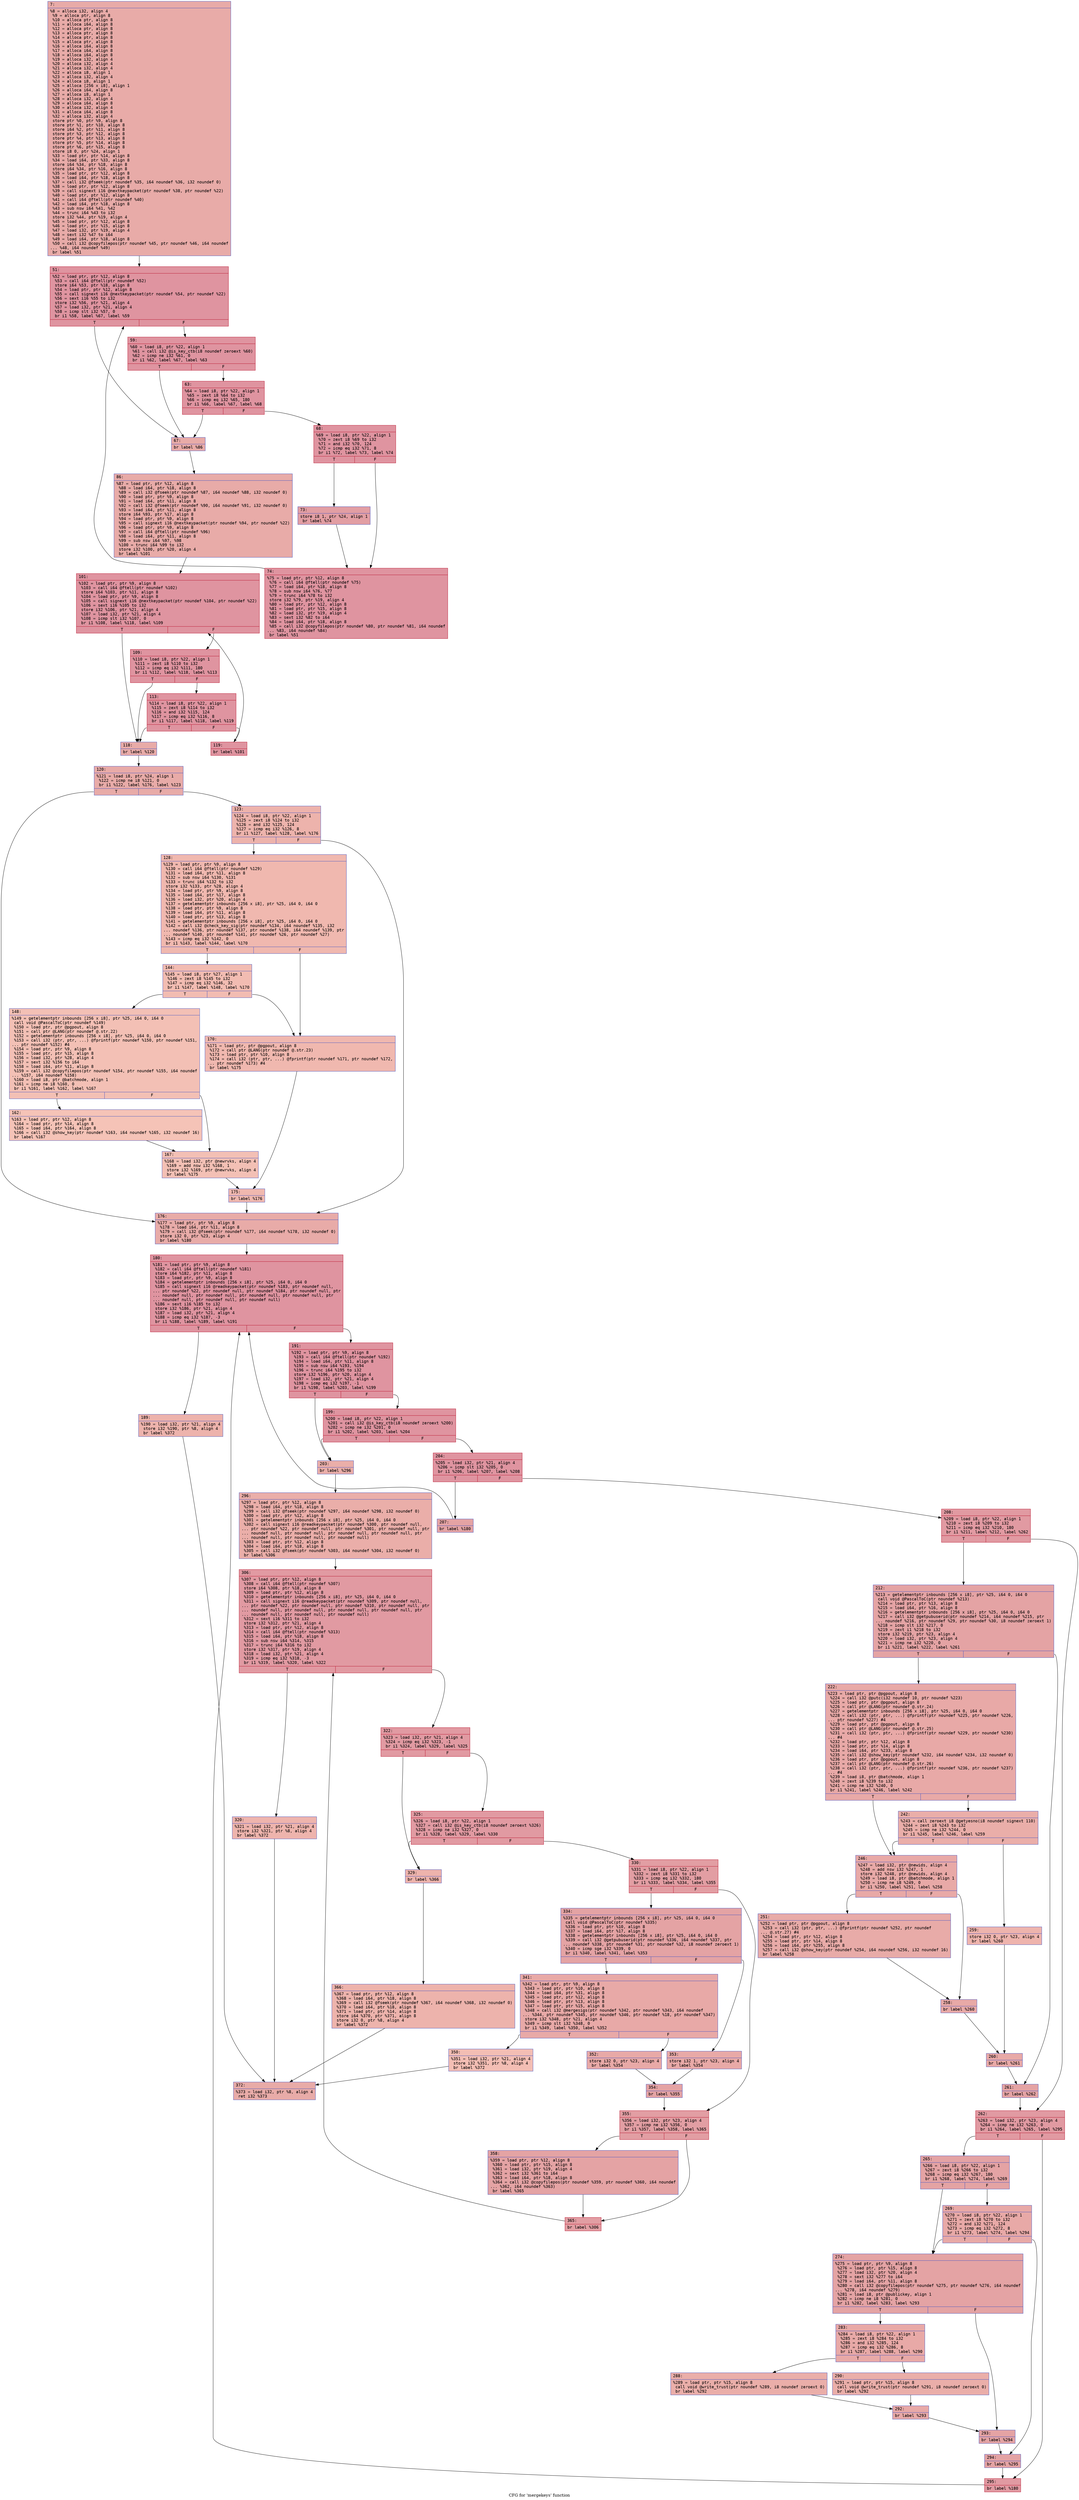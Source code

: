 digraph "CFG for 'mergekeys' function" {
	label="CFG for 'mergekeys' function";

	Node0x600001f71a90 [shape=record,color="#3d50c3ff", style=filled, fillcolor="#cc403a70" fontname="Courier",label="{7:\l|  %8 = alloca i32, align 4\l  %9 = alloca ptr, align 8\l  %10 = alloca ptr, align 8\l  %11 = alloca i64, align 8\l  %12 = alloca ptr, align 8\l  %13 = alloca ptr, align 8\l  %14 = alloca ptr, align 8\l  %15 = alloca ptr, align 8\l  %16 = alloca i64, align 8\l  %17 = alloca i64, align 8\l  %18 = alloca i64, align 8\l  %19 = alloca i32, align 4\l  %20 = alloca i32, align 4\l  %21 = alloca i32, align 4\l  %22 = alloca i8, align 1\l  %23 = alloca i32, align 4\l  %24 = alloca i8, align 1\l  %25 = alloca [256 x i8], align 1\l  %26 = alloca i64, align 8\l  %27 = alloca i8, align 1\l  %28 = alloca i32, align 4\l  %29 = alloca i64, align 8\l  %30 = alloca i32, align 4\l  %31 = alloca i64, align 8\l  %32 = alloca i32, align 4\l  store ptr %0, ptr %9, align 8\l  store ptr %1, ptr %10, align 8\l  store i64 %2, ptr %11, align 8\l  store ptr %3, ptr %12, align 8\l  store ptr %4, ptr %13, align 8\l  store ptr %5, ptr %14, align 8\l  store ptr %6, ptr %15, align 8\l  store i8 0, ptr %24, align 1\l  %33 = load ptr, ptr %14, align 8\l  %34 = load i64, ptr %33, align 8\l  store i64 %34, ptr %18, align 8\l  store i64 %34, ptr %16, align 8\l  %35 = load ptr, ptr %12, align 8\l  %36 = load i64, ptr %18, align 8\l  %37 = call i32 @fseek(ptr noundef %35, i64 noundef %36, i32 noundef 0)\l  %38 = load ptr, ptr %12, align 8\l  %39 = call signext i16 @nextkeypacket(ptr noundef %38, ptr noundef %22)\l  %40 = load ptr, ptr %12, align 8\l  %41 = call i64 @ftell(ptr noundef %40)\l  %42 = load i64, ptr %18, align 8\l  %43 = sub nsw i64 %41, %42\l  %44 = trunc i64 %43 to i32\l  store i32 %44, ptr %19, align 4\l  %45 = load ptr, ptr %12, align 8\l  %46 = load ptr, ptr %15, align 8\l  %47 = load i32, ptr %19, align 4\l  %48 = sext i32 %47 to i64\l  %49 = load i64, ptr %18, align 8\l  %50 = call i32 @copyfilepos(ptr noundef %45, ptr noundef %46, i64 noundef\l... %48, i64 noundef %49)\l  br label %51\l}"];
	Node0x600001f71a90 -> Node0x600001f71ae0[tooltip="7 -> 51\nProbability 100.00%" ];
	Node0x600001f71ae0 [shape=record,color="#b70d28ff", style=filled, fillcolor="#b70d2870" fontname="Courier",label="{51:\l|  %52 = load ptr, ptr %12, align 8\l  %53 = call i64 @ftell(ptr noundef %52)\l  store i64 %53, ptr %18, align 8\l  %54 = load ptr, ptr %12, align 8\l  %55 = call signext i16 @nextkeypacket(ptr noundef %54, ptr noundef %22)\l  %56 = sext i16 %55 to i32\l  store i32 %56, ptr %21, align 4\l  %57 = load i32, ptr %21, align 4\l  %58 = icmp slt i32 %57, 0\l  br i1 %58, label %67, label %59\l|{<s0>T|<s1>F}}"];
	Node0x600001f71ae0:s0 -> Node0x600001f71bd0[tooltip="51 -> 67\nProbability 3.12%" ];
	Node0x600001f71ae0:s1 -> Node0x600001f71b30[tooltip="51 -> 59\nProbability 96.88%" ];
	Node0x600001f71b30 [shape=record,color="#b70d28ff", style=filled, fillcolor="#b70d2870" fontname="Courier",label="{59:\l|  %60 = load i8, ptr %22, align 1\l  %61 = call i32 @is_key_ctb(i8 noundef zeroext %60)\l  %62 = icmp ne i32 %61, 0\l  br i1 %62, label %67, label %63\l|{<s0>T|<s1>F}}"];
	Node0x600001f71b30:s0 -> Node0x600001f71bd0[tooltip="59 -> 67\nProbability 3.12%" ];
	Node0x600001f71b30:s1 -> Node0x600001f71b80[tooltip="59 -> 63\nProbability 96.88%" ];
	Node0x600001f71b80 [shape=record,color="#b70d28ff", style=filled, fillcolor="#b70d2870" fontname="Courier",label="{63:\l|  %64 = load i8, ptr %22, align 1\l  %65 = zext i8 %64 to i32\l  %66 = icmp eq i32 %65, 180\l  br i1 %66, label %67, label %68\l|{<s0>T|<s1>F}}"];
	Node0x600001f71b80:s0 -> Node0x600001f71bd0[tooltip="63 -> 67\nProbability 3.12%" ];
	Node0x600001f71b80:s1 -> Node0x600001f71c20[tooltip="63 -> 68\nProbability 96.88%" ];
	Node0x600001f71bd0 [shape=record,color="#3d50c3ff", style=filled, fillcolor="#cc403a70" fontname="Courier",label="{67:\l|  br label %86\l}"];
	Node0x600001f71bd0 -> Node0x600001f71d10[tooltip="67 -> 86\nProbability 100.00%" ];
	Node0x600001f71c20 [shape=record,color="#b70d28ff", style=filled, fillcolor="#b70d2870" fontname="Courier",label="{68:\l|  %69 = load i8, ptr %22, align 1\l  %70 = zext i8 %69 to i32\l  %71 = and i32 %70, 124\l  %72 = icmp eq i32 %71, 8\l  br i1 %72, label %73, label %74\l|{<s0>T|<s1>F}}"];
	Node0x600001f71c20:s0 -> Node0x600001f71c70[tooltip="68 -> 73\nProbability 50.00%" ];
	Node0x600001f71c20:s1 -> Node0x600001f71cc0[tooltip="68 -> 74\nProbability 50.00%" ];
	Node0x600001f71c70 [shape=record,color="#3d50c3ff", style=filled, fillcolor="#be242e70" fontname="Courier",label="{73:\l|  store i8 1, ptr %24, align 1\l  br label %74\l}"];
	Node0x600001f71c70 -> Node0x600001f71cc0[tooltip="73 -> 74\nProbability 100.00%" ];
	Node0x600001f71cc0 [shape=record,color="#b70d28ff", style=filled, fillcolor="#b70d2870" fontname="Courier",label="{74:\l|  %75 = load ptr, ptr %12, align 8\l  %76 = call i64 @ftell(ptr noundef %75)\l  %77 = load i64, ptr %18, align 8\l  %78 = sub nsw i64 %76, %77\l  %79 = trunc i64 %78 to i32\l  store i32 %79, ptr %19, align 4\l  %80 = load ptr, ptr %12, align 8\l  %81 = load ptr, ptr %15, align 8\l  %82 = load i32, ptr %19, align 4\l  %83 = sext i32 %82 to i64\l  %84 = load i64, ptr %18, align 8\l  %85 = call i32 @copyfilepos(ptr noundef %80, ptr noundef %81, i64 noundef\l... %83, i64 noundef %84)\l  br label %51\l}"];
	Node0x600001f71cc0 -> Node0x600001f71ae0[tooltip="74 -> 51\nProbability 100.00%" ];
	Node0x600001f71d10 [shape=record,color="#3d50c3ff", style=filled, fillcolor="#cc403a70" fontname="Courier",label="{86:\l|  %87 = load ptr, ptr %12, align 8\l  %88 = load i64, ptr %18, align 8\l  %89 = call i32 @fseek(ptr noundef %87, i64 noundef %88, i32 noundef 0)\l  %90 = load ptr, ptr %9, align 8\l  %91 = load i64, ptr %11, align 8\l  %92 = call i32 @fseek(ptr noundef %90, i64 noundef %91, i32 noundef 0)\l  %93 = load i64, ptr %11, align 8\l  store i64 %93, ptr %17, align 8\l  %94 = load ptr, ptr %9, align 8\l  %95 = call signext i16 @nextkeypacket(ptr noundef %94, ptr noundef %22)\l  %96 = load ptr, ptr %9, align 8\l  %97 = call i64 @ftell(ptr noundef %96)\l  %98 = load i64, ptr %11, align 8\l  %99 = sub nsw i64 %97, %98\l  %100 = trunc i64 %99 to i32\l  store i32 %100, ptr %20, align 4\l  br label %101\l}"];
	Node0x600001f71d10 -> Node0x600001f71d60[tooltip="86 -> 101\nProbability 100.00%" ];
	Node0x600001f71d60 [shape=record,color="#b70d28ff", style=filled, fillcolor="#b70d2870" fontname="Courier",label="{101:\l|  %102 = load ptr, ptr %9, align 8\l  %103 = call i64 @ftell(ptr noundef %102)\l  store i64 %103, ptr %11, align 8\l  %104 = load ptr, ptr %9, align 8\l  %105 = call signext i16 @nextkeypacket(ptr noundef %104, ptr noundef %22)\l  %106 = sext i16 %105 to i32\l  store i32 %106, ptr %21, align 4\l  %107 = load i32, ptr %21, align 4\l  %108 = icmp slt i32 %107, 0\l  br i1 %108, label %118, label %109\l|{<s0>T|<s1>F}}"];
	Node0x600001f71d60:s0 -> Node0x600001f71e50[tooltip="101 -> 118\nProbability 3.12%" ];
	Node0x600001f71d60:s1 -> Node0x600001f71db0[tooltip="101 -> 109\nProbability 96.88%" ];
	Node0x600001f71db0 [shape=record,color="#b70d28ff", style=filled, fillcolor="#b70d2870" fontname="Courier",label="{109:\l|  %110 = load i8, ptr %22, align 1\l  %111 = zext i8 %110 to i32\l  %112 = icmp eq i32 %111, 180\l  br i1 %112, label %118, label %113\l|{<s0>T|<s1>F}}"];
	Node0x600001f71db0:s0 -> Node0x600001f71e50[tooltip="109 -> 118\nProbability 3.12%" ];
	Node0x600001f71db0:s1 -> Node0x600001f71e00[tooltip="109 -> 113\nProbability 96.88%" ];
	Node0x600001f71e00 [shape=record,color="#b70d28ff", style=filled, fillcolor="#b70d2870" fontname="Courier",label="{113:\l|  %114 = load i8, ptr %22, align 1\l  %115 = zext i8 %114 to i32\l  %116 = and i32 %115, 124\l  %117 = icmp eq i32 %116, 8\l  br i1 %117, label %118, label %119\l|{<s0>T|<s1>F}}"];
	Node0x600001f71e00:s0 -> Node0x600001f71e50[tooltip="113 -> 118\nProbability 3.12%" ];
	Node0x600001f71e00:s1 -> Node0x600001f71ea0[tooltip="113 -> 119\nProbability 96.88%" ];
	Node0x600001f71e50 [shape=record,color="#3d50c3ff", style=filled, fillcolor="#cc403a70" fontname="Courier",label="{118:\l|  br label %120\l}"];
	Node0x600001f71e50 -> Node0x600001f71ef0[tooltip="118 -> 120\nProbability 100.00%" ];
	Node0x600001f71ea0 [shape=record,color="#b70d28ff", style=filled, fillcolor="#b70d2870" fontname="Courier",label="{119:\l|  br label %101\l}"];
	Node0x600001f71ea0 -> Node0x600001f71d60[tooltip="119 -> 101\nProbability 100.00%" ];
	Node0x600001f71ef0 [shape=record,color="#3d50c3ff", style=filled, fillcolor="#cc403a70" fontname="Courier",label="{120:\l|  %121 = load i8, ptr %24, align 1\l  %122 = icmp ne i8 %121, 0\l  br i1 %122, label %176, label %123\l|{<s0>T|<s1>F}}"];
	Node0x600001f71ef0:s0 -> Node0x600001f721c0[tooltip="120 -> 176\nProbability 62.50%" ];
	Node0x600001f71ef0:s1 -> Node0x600001f71f40[tooltip="120 -> 123\nProbability 37.50%" ];
	Node0x600001f71f40 [shape=record,color="#3d50c3ff", style=filled, fillcolor="#d6524470" fontname="Courier",label="{123:\l|  %124 = load i8, ptr %22, align 1\l  %125 = zext i8 %124 to i32\l  %126 = and i32 %125, 124\l  %127 = icmp eq i32 %126, 8\l  br i1 %127, label %128, label %176\l|{<s0>T|<s1>F}}"];
	Node0x600001f71f40:s0 -> Node0x600001f71f90[tooltip="123 -> 128\nProbability 50.00%" ];
	Node0x600001f71f40:s1 -> Node0x600001f721c0[tooltip="123 -> 176\nProbability 50.00%" ];
	Node0x600001f71f90 [shape=record,color="#3d50c3ff", style=filled, fillcolor="#dc5d4a70" fontname="Courier",label="{128:\l|  %129 = load ptr, ptr %9, align 8\l  %130 = call i64 @ftell(ptr noundef %129)\l  %131 = load i64, ptr %11, align 8\l  %132 = sub nsw i64 %130, %131\l  %133 = trunc i64 %132 to i32\l  store i32 %133, ptr %28, align 4\l  %134 = load ptr, ptr %9, align 8\l  %135 = load i64, ptr %17, align 8\l  %136 = load i32, ptr %20, align 4\l  %137 = getelementptr inbounds [256 x i8], ptr %25, i64 0, i64 0\l  %138 = load ptr, ptr %9, align 8\l  %139 = load i64, ptr %11, align 8\l  %140 = load ptr, ptr %13, align 8\l  %141 = getelementptr inbounds [256 x i8], ptr %25, i64 0, i64 0\l  %142 = call i32 @check_key_sig(ptr noundef %134, i64 noundef %135, i32\l... noundef %136, ptr noundef %137, ptr noundef %138, i64 noundef %139, ptr\l... noundef %140, ptr noundef %141, ptr noundef %26, ptr noundef %27)\l  %143 = icmp eq i32 %142, 0\l  br i1 %143, label %144, label %170\l|{<s0>T|<s1>F}}"];
	Node0x600001f71f90:s0 -> Node0x600001f71fe0[tooltip="128 -> 144\nProbability 37.50%" ];
	Node0x600001f71f90:s1 -> Node0x600001f72120[tooltip="128 -> 170\nProbability 62.50%" ];
	Node0x600001f71fe0 [shape=record,color="#3d50c3ff", style=filled, fillcolor="#e1675170" fontname="Courier",label="{144:\l|  %145 = load i8, ptr %27, align 1\l  %146 = zext i8 %145 to i32\l  %147 = icmp eq i32 %146, 32\l  br i1 %147, label %148, label %170\l|{<s0>T|<s1>F}}"];
	Node0x600001f71fe0:s0 -> Node0x600001f72030[tooltip="144 -> 148\nProbability 50.00%" ];
	Node0x600001f71fe0:s1 -> Node0x600001f72120[tooltip="144 -> 170\nProbability 50.00%" ];
	Node0x600001f72030 [shape=record,color="#3d50c3ff", style=filled, fillcolor="#e5705870" fontname="Courier",label="{148:\l|  %149 = getelementptr inbounds [256 x i8], ptr %25, i64 0, i64 0\l  call void @PascalToC(ptr noundef %149)\l  %150 = load ptr, ptr @pgpout, align 8\l  %151 = call ptr @LANG(ptr noundef @.str.22)\l  %152 = getelementptr inbounds [256 x i8], ptr %25, i64 0, i64 0\l  %153 = call i32 (ptr, ptr, ...) @fprintf(ptr noundef %150, ptr noundef %151,\l... ptr noundef %152) #4\l  %154 = load ptr, ptr %9, align 8\l  %155 = load ptr, ptr %15, align 8\l  %156 = load i32, ptr %28, align 4\l  %157 = sext i32 %156 to i64\l  %158 = load i64, ptr %11, align 8\l  %159 = call i32 @copyfilepos(ptr noundef %154, ptr noundef %155, i64 noundef\l... %157, i64 noundef %158)\l  %160 = load i8, ptr @batchmode, align 1\l  %161 = icmp ne i8 %160, 0\l  br i1 %161, label %162, label %167\l|{<s0>T|<s1>F}}"];
	Node0x600001f72030:s0 -> Node0x600001f72080[tooltip="148 -> 162\nProbability 62.50%" ];
	Node0x600001f72030:s1 -> Node0x600001f720d0[tooltip="148 -> 167\nProbability 37.50%" ];
	Node0x600001f72080 [shape=record,color="#3d50c3ff", style=filled, fillcolor="#e8765c70" fontname="Courier",label="{162:\l|  %163 = load ptr, ptr %12, align 8\l  %164 = load ptr, ptr %14, align 8\l  %165 = load i64, ptr %164, align 8\l  %166 = call i32 @show_key(ptr noundef %163, i64 noundef %165, i32 noundef 16)\l  br label %167\l}"];
	Node0x600001f72080 -> Node0x600001f720d0[tooltip="162 -> 167\nProbability 100.00%" ];
	Node0x600001f720d0 [shape=record,color="#3d50c3ff", style=filled, fillcolor="#e5705870" fontname="Courier",label="{167:\l|  %168 = load i32, ptr @newrvks, align 4\l  %169 = add nsw i32 %168, 1\l  store i32 %169, ptr @newrvks, align 4\l  br label %175\l}"];
	Node0x600001f720d0 -> Node0x600001f72170[tooltip="167 -> 175\nProbability 100.00%" ];
	Node0x600001f72120 [shape=record,color="#3d50c3ff", style=filled, fillcolor="#dc5d4a70" fontname="Courier",label="{170:\l|  %171 = load ptr, ptr @pgpout, align 8\l  %172 = call ptr @LANG(ptr noundef @.str.23)\l  %173 = load ptr, ptr %10, align 8\l  %174 = call i32 (ptr, ptr, ...) @fprintf(ptr noundef %171, ptr noundef %172,\l... ptr noundef %173) #4\l  br label %175\l}"];
	Node0x600001f72120 -> Node0x600001f72170[tooltip="170 -> 175\nProbability 100.00%" ];
	Node0x600001f72170 [shape=record,color="#3d50c3ff", style=filled, fillcolor="#dc5d4a70" fontname="Courier",label="{175:\l|  br label %176\l}"];
	Node0x600001f72170 -> Node0x600001f721c0[tooltip="175 -> 176\nProbability 100.00%" ];
	Node0x600001f721c0 [shape=record,color="#3d50c3ff", style=filled, fillcolor="#cc403a70" fontname="Courier",label="{176:\l|  %177 = load ptr, ptr %9, align 8\l  %178 = load i64, ptr %11, align 8\l  %179 = call i32 @fseek(ptr noundef %177, i64 noundef %178, i32 noundef 0)\l  store i32 0, ptr %23, align 4\l  br label %180\l}"];
	Node0x600001f721c0 -> Node0x600001f72210[tooltip="176 -> 180\nProbability 100.00%" ];
	Node0x600001f72210 [shape=record,color="#b70d28ff", style=filled, fillcolor="#b70d2870" fontname="Courier",label="{180:\l|  %181 = load ptr, ptr %9, align 8\l  %182 = call i64 @ftell(ptr noundef %181)\l  store i64 %182, ptr %11, align 8\l  %183 = load ptr, ptr %9, align 8\l  %184 = getelementptr inbounds [256 x i8], ptr %25, i64 0, i64 0\l  %185 = call signext i16 @readkeypacket(ptr noundef %183, ptr noundef null,\l... ptr noundef %22, ptr noundef null, ptr noundef %184, ptr noundef null, ptr\l... noundef null, ptr noundef null, ptr noundef null, ptr noundef null, ptr\l... noundef null, ptr noundef null, ptr noundef null)\l  %186 = sext i16 %185 to i32\l  store i32 %186, ptr %21, align 4\l  %187 = load i32, ptr %21, align 4\l  %188 = icmp eq i32 %187, -3\l  br i1 %188, label %189, label %191\l|{<s0>T|<s1>F}}"];
	Node0x600001f72210:s0 -> Node0x600001f72260[tooltip="180 -> 189\nProbability 3.12%" ];
	Node0x600001f72210:s1 -> Node0x600001f722b0[tooltip="180 -> 191\nProbability 96.88%" ];
	Node0x600001f72260 [shape=record,color="#3d50c3ff", style=filled, fillcolor="#d6524470" fontname="Courier",label="{189:\l|  %190 = load i32, ptr %21, align 4\l  store i32 %190, ptr %8, align 4\l  br label %372\l}"];
	Node0x600001f72260 -> Node0x600001f73020[tooltip="189 -> 372\nProbability 100.00%" ];
	Node0x600001f722b0 [shape=record,color="#b70d28ff", style=filled, fillcolor="#b70d2870" fontname="Courier",label="{191:\l|  %192 = load ptr, ptr %9, align 8\l  %193 = call i64 @ftell(ptr noundef %192)\l  %194 = load i64, ptr %11, align 8\l  %195 = sub nsw i64 %193, %194\l  %196 = trunc i64 %195 to i32\l  store i32 %196, ptr %20, align 4\l  %197 = load i32, ptr %21, align 4\l  %198 = icmp eq i32 %197, -1\l  br i1 %198, label %203, label %199\l|{<s0>T|<s1>F}}"];
	Node0x600001f722b0:s0 -> Node0x600001f72350[tooltip="191 -> 203\nProbability 3.12%" ];
	Node0x600001f722b0:s1 -> Node0x600001f72300[tooltip="191 -> 199\nProbability 96.88%" ];
	Node0x600001f72300 [shape=record,color="#b70d28ff", style=filled, fillcolor="#b70d2870" fontname="Courier",label="{199:\l|  %200 = load i8, ptr %22, align 1\l  %201 = call i32 @is_key_ctb(i8 noundef zeroext %200)\l  %202 = icmp ne i32 %201, 0\l  br i1 %202, label %203, label %204\l|{<s0>T|<s1>F}}"];
	Node0x600001f72300:s0 -> Node0x600001f72350[tooltip="199 -> 203\nProbability 3.12%" ];
	Node0x600001f72300:s1 -> Node0x600001f723a0[tooltip="199 -> 204\nProbability 96.88%" ];
	Node0x600001f72350 [shape=record,color="#3d50c3ff", style=filled, fillcolor="#d0473d70" fontname="Courier",label="{203:\l|  br label %296\l}"];
	Node0x600001f72350 -> Node0x600001f72ad0[tooltip="203 -> 296\nProbability 100.00%" ];
	Node0x600001f723a0 [shape=record,color="#b70d28ff", style=filled, fillcolor="#b70d2870" fontname="Courier",label="{204:\l|  %205 = load i32, ptr %21, align 4\l  %206 = icmp slt i32 %205, 0\l  br i1 %206, label %207, label %208\l|{<s0>T|<s1>F}}"];
	Node0x600001f723a0:s0 -> Node0x600001f723f0[tooltip="204 -> 207\nProbability 37.50%" ];
	Node0x600001f723a0:s1 -> Node0x600001f72440[tooltip="204 -> 208\nProbability 62.50%" ];
	Node0x600001f723f0 [shape=record,color="#3d50c3ff", style=filled, fillcolor="#c32e3170" fontname="Courier",label="{207:\l|  br label %180\l}"];
	Node0x600001f723f0 -> Node0x600001f72210[tooltip="207 -> 180\nProbability 100.00%" ];
	Node0x600001f72440 [shape=record,color="#b70d28ff", style=filled, fillcolor="#bb1b2c70" fontname="Courier",label="{208:\l|  %209 = load i8, ptr %22, align 1\l  %210 = zext i8 %209 to i32\l  %211 = icmp eq i32 %210, 180\l  br i1 %211, label %212, label %262\l|{<s0>T|<s1>F}}"];
	Node0x600001f72440:s0 -> Node0x600001f72490[tooltip="208 -> 212\nProbability 50.00%" ];
	Node0x600001f72440:s1 -> Node0x600001f72760[tooltip="208 -> 262\nProbability 50.00%" ];
	Node0x600001f72490 [shape=record,color="#3d50c3ff", style=filled, fillcolor="#c32e3170" fontname="Courier",label="{212:\l|  %213 = getelementptr inbounds [256 x i8], ptr %25, i64 0, i64 0\l  call void @PascalToC(ptr noundef %213)\l  %214 = load ptr, ptr %13, align 8\l  %215 = load i64, ptr %16, align 8\l  %216 = getelementptr inbounds [256 x i8], ptr %25, i64 0, i64 0\l  %217 = call i32 @getpubuserid(ptr noundef %214, i64 noundef %215, ptr\l... noundef %216, ptr noundef %29, ptr noundef %30, i8 noundef zeroext 1)\l  %218 = icmp slt i32 %217, 0\l  %219 = zext i1 %218 to i32\l  store i32 %219, ptr %23, align 4\l  %220 = load i32, ptr %23, align 4\l  %221 = icmp ne i32 %220, 0\l  br i1 %221, label %222, label %261\l|{<s0>T|<s1>F}}"];
	Node0x600001f72490:s0 -> Node0x600001f724e0[tooltip="212 -> 222\nProbability 62.50%" ];
	Node0x600001f72490:s1 -> Node0x600001f72710[tooltip="212 -> 261\nProbability 37.50%" ];
	Node0x600001f724e0 [shape=record,color="#3d50c3ff", style=filled, fillcolor="#ca3b3770" fontname="Courier",label="{222:\l|  %223 = load ptr, ptr @pgpout, align 8\l  %224 = call i32 @putc(i32 noundef 10, ptr noundef %223)\l  %225 = load ptr, ptr @pgpout, align 8\l  %226 = call ptr @LANG(ptr noundef @.str.24)\l  %227 = getelementptr inbounds [256 x i8], ptr %25, i64 0, i64 0\l  %228 = call i32 (ptr, ptr, ...) @fprintf(ptr noundef %225, ptr noundef %226,\l... ptr noundef %227) #4\l  %229 = load ptr, ptr @pgpout, align 8\l  %230 = call ptr @LANG(ptr noundef @.str.25)\l  %231 = call i32 (ptr, ptr, ...) @fprintf(ptr noundef %229, ptr noundef %230)\l... #4\l  %232 = load ptr, ptr %12, align 8\l  %233 = load ptr, ptr %14, align 8\l  %234 = load i64, ptr %233, align 8\l  %235 = call i32 @show_key(ptr noundef %232, i64 noundef %234, i32 noundef 0)\l  %236 = load ptr, ptr @pgpout, align 8\l  %237 = call ptr @LANG(ptr noundef @.str.26)\l  %238 = call i32 (ptr, ptr, ...) @fprintf(ptr noundef %236, ptr noundef %237)\l... #4\l  %239 = load i8, ptr @batchmode, align 1\l  %240 = zext i8 %239 to i32\l  %241 = icmp ne i32 %240, 0\l  br i1 %241, label %246, label %242\l|{<s0>T|<s1>F}}"];
	Node0x600001f724e0:s0 -> Node0x600001f72580[tooltip="222 -> 246\nProbability 62.50%" ];
	Node0x600001f724e0:s1 -> Node0x600001f72530[tooltip="222 -> 242\nProbability 37.50%" ];
	Node0x600001f72530 [shape=record,color="#3d50c3ff", style=filled, fillcolor="#d0473d70" fontname="Courier",label="{242:\l|  %243 = call zeroext i8 @getyesno(i8 noundef signext 110)\l  %244 = zext i8 %243 to i32\l  %245 = icmp ne i32 %244, 0\l  br i1 %245, label %246, label %259\l|{<s0>T|<s1>F}}"];
	Node0x600001f72530:s0 -> Node0x600001f72580[tooltip="242 -> 246\nProbability 62.50%" ];
	Node0x600001f72530:s1 -> Node0x600001f72670[tooltip="242 -> 259\nProbability 37.50%" ];
	Node0x600001f72580 [shape=record,color="#3d50c3ff", style=filled, fillcolor="#ca3b3770" fontname="Courier",label="{246:\l|  %247 = load i32, ptr @newids, align 4\l  %248 = add nsw i32 %247, 1\l  store i32 %248, ptr @newids, align 4\l  %249 = load i8, ptr @batchmode, align 1\l  %250 = icmp ne i8 %249, 0\l  br i1 %250, label %251, label %258\l|{<s0>T|<s1>F}}"];
	Node0x600001f72580:s0 -> Node0x600001f725d0[tooltip="246 -> 251\nProbability 62.50%" ];
	Node0x600001f72580:s1 -> Node0x600001f72620[tooltip="246 -> 258\nProbability 37.50%" ];
	Node0x600001f725d0 [shape=record,color="#3d50c3ff", style=filled, fillcolor="#cc403a70" fontname="Courier",label="{251:\l|  %252 = load ptr, ptr @pgpout, align 8\l  %253 = call i32 (ptr, ptr, ...) @fprintf(ptr noundef %252, ptr noundef\l... @.str.27) #4\l  %254 = load ptr, ptr %12, align 8\l  %255 = load ptr, ptr %14, align 8\l  %256 = load i64, ptr %255, align 8\l  %257 = call i32 @show_key(ptr noundef %254, i64 noundef %256, i32 noundef 16)\l  br label %258\l}"];
	Node0x600001f725d0 -> Node0x600001f72620[tooltip="251 -> 258\nProbability 100.00%" ];
	Node0x600001f72620 [shape=record,color="#3d50c3ff", style=filled, fillcolor="#ca3b3770" fontname="Courier",label="{258:\l|  br label %260\l}"];
	Node0x600001f72620 -> Node0x600001f726c0[tooltip="258 -> 260\nProbability 100.00%" ];
	Node0x600001f72670 [shape=record,color="#3d50c3ff", style=filled, fillcolor="#d8564670" fontname="Courier",label="{259:\l|  store i32 0, ptr %23, align 4\l  br label %260\l}"];
	Node0x600001f72670 -> Node0x600001f726c0[tooltip="259 -> 260\nProbability 100.00%" ];
	Node0x600001f726c0 [shape=record,color="#3d50c3ff", style=filled, fillcolor="#ca3b3770" fontname="Courier",label="{260:\l|  br label %261\l}"];
	Node0x600001f726c0 -> Node0x600001f72710[tooltip="260 -> 261\nProbability 100.00%" ];
	Node0x600001f72710 [shape=record,color="#3d50c3ff", style=filled, fillcolor="#c32e3170" fontname="Courier",label="{261:\l|  br label %262\l}"];
	Node0x600001f72710 -> Node0x600001f72760[tooltip="261 -> 262\nProbability 100.00%" ];
	Node0x600001f72760 [shape=record,color="#b70d28ff", style=filled, fillcolor="#bb1b2c70" fontname="Courier",label="{262:\l|  %263 = load i32, ptr %23, align 4\l  %264 = icmp ne i32 %263, 0\l  br i1 %264, label %265, label %295\l|{<s0>T|<s1>F}}"];
	Node0x600001f72760:s0 -> Node0x600001f727b0[tooltip="262 -> 265\nProbability 62.50%" ];
	Node0x600001f72760:s1 -> Node0x600001f72a80[tooltip="262 -> 295\nProbability 37.50%" ];
	Node0x600001f727b0 [shape=record,color="#3d50c3ff", style=filled, fillcolor="#c32e3170" fontname="Courier",label="{265:\l|  %266 = load i8, ptr %22, align 1\l  %267 = zext i8 %266 to i32\l  %268 = icmp eq i32 %267, 180\l  br i1 %268, label %274, label %269\l|{<s0>T|<s1>F}}"];
	Node0x600001f727b0:s0 -> Node0x600001f72850[tooltip="265 -> 274\nProbability 50.00%" ];
	Node0x600001f727b0:s1 -> Node0x600001f72800[tooltip="265 -> 269\nProbability 50.00%" ];
	Node0x600001f72800 [shape=record,color="#3d50c3ff", style=filled, fillcolor="#ca3b3770" fontname="Courier",label="{269:\l|  %270 = load i8, ptr %22, align 1\l  %271 = zext i8 %270 to i32\l  %272 = and i32 %271, 124\l  %273 = icmp eq i32 %272, 8\l  br i1 %273, label %274, label %294\l|{<s0>T|<s1>F}}"];
	Node0x600001f72800:s0 -> Node0x600001f72850[tooltip="269 -> 274\nProbability 50.00%" ];
	Node0x600001f72800:s1 -> Node0x600001f72a30[tooltip="269 -> 294\nProbability 50.00%" ];
	Node0x600001f72850 [shape=record,color="#3d50c3ff", style=filled, fillcolor="#c32e3170" fontname="Courier",label="{274:\l|  %275 = load ptr, ptr %9, align 8\l  %276 = load ptr, ptr %15, align 8\l  %277 = load i32, ptr %20, align 4\l  %278 = sext i32 %277 to i64\l  %279 = load i64, ptr %11, align 8\l  %280 = call i32 @copyfilepos(ptr noundef %275, ptr noundef %276, i64 noundef\l... %278, i64 noundef %279)\l  %281 = load i8, ptr @publickey, align 1\l  %282 = icmp ne i8 %281, 0\l  br i1 %282, label %283, label %293\l|{<s0>T|<s1>F}}"];
	Node0x600001f72850:s0 -> Node0x600001f728a0[tooltip="274 -> 283\nProbability 62.50%" ];
	Node0x600001f72850:s1 -> Node0x600001f729e0[tooltip="274 -> 293\nProbability 37.50%" ];
	Node0x600001f728a0 [shape=record,color="#3d50c3ff", style=filled, fillcolor="#ca3b3770" fontname="Courier",label="{283:\l|  %284 = load i8, ptr %22, align 1\l  %285 = zext i8 %284 to i32\l  %286 = and i32 %285, 124\l  %287 = icmp eq i32 %286, 8\l  br i1 %287, label %288, label %290\l|{<s0>T|<s1>F}}"];
	Node0x600001f728a0:s0 -> Node0x600001f728f0[tooltip="283 -> 288\nProbability 50.00%" ];
	Node0x600001f728a0:s1 -> Node0x600001f72940[tooltip="283 -> 290\nProbability 50.00%" ];
	Node0x600001f728f0 [shape=record,color="#3d50c3ff", style=filled, fillcolor="#d0473d70" fontname="Courier",label="{288:\l|  %289 = load ptr, ptr %15, align 8\l  call void @write_trust(ptr noundef %289, i8 noundef zeroext 0)\l  br label %292\l}"];
	Node0x600001f728f0 -> Node0x600001f72990[tooltip="288 -> 292\nProbability 100.00%" ];
	Node0x600001f72940 [shape=record,color="#3d50c3ff", style=filled, fillcolor="#d0473d70" fontname="Courier",label="{290:\l|  %291 = load ptr, ptr %15, align 8\l  call void @write_trust(ptr noundef %291, i8 noundef zeroext 0)\l  br label %292\l}"];
	Node0x600001f72940 -> Node0x600001f72990[tooltip="290 -> 292\nProbability 100.00%" ];
	Node0x600001f72990 [shape=record,color="#3d50c3ff", style=filled, fillcolor="#ca3b3770" fontname="Courier",label="{292:\l|  br label %293\l}"];
	Node0x600001f72990 -> Node0x600001f729e0[tooltip="292 -> 293\nProbability 100.00%" ];
	Node0x600001f729e0 [shape=record,color="#3d50c3ff", style=filled, fillcolor="#c32e3170" fontname="Courier",label="{293:\l|  br label %294\l}"];
	Node0x600001f729e0 -> Node0x600001f72a30[tooltip="293 -> 294\nProbability 100.00%" ];
	Node0x600001f72a30 [shape=record,color="#3d50c3ff", style=filled, fillcolor="#c32e3170" fontname="Courier",label="{294:\l|  br label %295\l}"];
	Node0x600001f72a30 -> Node0x600001f72a80[tooltip="294 -> 295\nProbability 100.00%" ];
	Node0x600001f72a80 [shape=record,color="#b70d28ff", style=filled, fillcolor="#bb1b2c70" fontname="Courier",label="{295:\l|  br label %180\l}"];
	Node0x600001f72a80 -> Node0x600001f72210[tooltip="295 -> 180\nProbability 100.00%" ];
	Node0x600001f72ad0 [shape=record,color="#3d50c3ff", style=filled, fillcolor="#d0473d70" fontname="Courier",label="{296:\l|  %297 = load ptr, ptr %12, align 8\l  %298 = load i64, ptr %18, align 8\l  %299 = call i32 @fseek(ptr noundef %297, i64 noundef %298, i32 noundef 0)\l  %300 = load ptr, ptr %12, align 8\l  %301 = getelementptr inbounds [256 x i8], ptr %25, i64 0, i64 0\l  %302 = call signext i16 @readkeypacket(ptr noundef %300, ptr noundef null,\l... ptr noundef %22, ptr noundef null, ptr noundef %301, ptr noundef null, ptr\l... noundef null, ptr noundef null, ptr noundef null, ptr noundef null, ptr\l... noundef null, ptr noundef null, ptr noundef null)\l  %303 = load ptr, ptr %12, align 8\l  %304 = load i64, ptr %18, align 8\l  %305 = call i32 @fseek(ptr noundef %303, i64 noundef %304, i32 noundef 0)\l  br label %306\l}"];
	Node0x600001f72ad0 -> Node0x600001f72b20[tooltip="296 -> 306\nProbability 100.00%" ];
	Node0x600001f72b20 [shape=record,color="#b70d28ff", style=filled, fillcolor="#bb1b2c70" fontname="Courier",label="{306:\l|  %307 = load ptr, ptr %12, align 8\l  %308 = call i64 @ftell(ptr noundef %307)\l  store i64 %308, ptr %18, align 8\l  %309 = load ptr, ptr %12, align 8\l  %310 = getelementptr inbounds [256 x i8], ptr %25, i64 0, i64 0\l  %311 = call signext i16 @readkeypacket(ptr noundef %309, ptr noundef null,\l... ptr noundef %22, ptr noundef null, ptr noundef %310, ptr noundef null, ptr\l... noundef null, ptr noundef null, ptr noundef null, ptr noundef null, ptr\l... noundef null, ptr noundef null, ptr noundef null)\l  %312 = sext i16 %311 to i32\l  store i32 %312, ptr %21, align 4\l  %313 = load ptr, ptr %12, align 8\l  %314 = call i64 @ftell(ptr noundef %313)\l  %315 = load i64, ptr %18, align 8\l  %316 = sub nsw i64 %314, %315\l  %317 = trunc i64 %316 to i32\l  store i32 %317, ptr %19, align 4\l  %318 = load i32, ptr %21, align 4\l  %319 = icmp eq i32 %318, -3\l  br i1 %319, label %320, label %322\l|{<s0>T|<s1>F}}"];
	Node0x600001f72b20:s0 -> Node0x600001f72b70[tooltip="306 -> 320\nProbability 3.12%" ];
	Node0x600001f72b20:s1 -> Node0x600001f72bc0[tooltip="306 -> 322\nProbability 96.88%" ];
	Node0x600001f72b70 [shape=record,color="#3d50c3ff", style=filled, fillcolor="#d8564670" fontname="Courier",label="{320:\l|  %321 = load i32, ptr %21, align 4\l  store i32 %321, ptr %8, align 4\l  br label %372\l}"];
	Node0x600001f72b70 -> Node0x600001f73020[tooltip="320 -> 372\nProbability 100.00%" ];
	Node0x600001f72bc0 [shape=record,color="#b70d28ff", style=filled, fillcolor="#bb1b2c70" fontname="Courier",label="{322:\l|  %323 = load i32, ptr %21, align 4\l  %324 = icmp eq i32 %323, -1\l  br i1 %324, label %329, label %325\l|{<s0>T|<s1>F}}"];
	Node0x600001f72bc0:s0 -> Node0x600001f72c60[tooltip="322 -> 329\nProbability 3.12%" ];
	Node0x600001f72bc0:s1 -> Node0x600001f72c10[tooltip="322 -> 325\nProbability 96.88%" ];
	Node0x600001f72c10 [shape=record,color="#b70d28ff", style=filled, fillcolor="#bb1b2c70" fontname="Courier",label="{325:\l|  %326 = load i8, ptr %22, align 1\l  %327 = call i32 @is_key_ctb(i8 noundef zeroext %326)\l  %328 = icmp ne i32 %327, 0\l  br i1 %328, label %329, label %330\l|{<s0>T|<s1>F}}"];
	Node0x600001f72c10:s0 -> Node0x600001f72c60[tooltip="325 -> 329\nProbability 3.12%" ];
	Node0x600001f72c10:s1 -> Node0x600001f72cb0[tooltip="325 -> 330\nProbability 96.88%" ];
	Node0x600001f72c60 [shape=record,color="#3d50c3ff", style=filled, fillcolor="#d6524470" fontname="Courier",label="{329:\l|  br label %366\l}"];
	Node0x600001f72c60 -> Node0x600001f72fd0[tooltip="329 -> 366\nProbability 100.00%" ];
	Node0x600001f72cb0 [shape=record,color="#b70d28ff", style=filled, fillcolor="#be242e70" fontname="Courier",label="{330:\l|  %331 = load i8, ptr %22, align 1\l  %332 = zext i8 %331 to i32\l  %333 = icmp eq i32 %332, 180\l  br i1 %333, label %334, label %355\l|{<s0>T|<s1>F}}"];
	Node0x600001f72cb0:s0 -> Node0x600001f72d00[tooltip="330 -> 334\nProbability 50.00%" ];
	Node0x600001f72cb0:s1 -> Node0x600001f72ee0[tooltip="330 -> 355\nProbability 50.00%" ];
	Node0x600001f72d00 [shape=record,color="#3d50c3ff", style=filled, fillcolor="#c32e3170" fontname="Courier",label="{334:\l|  %335 = getelementptr inbounds [256 x i8], ptr %25, i64 0, i64 0\l  call void @PascalToC(ptr noundef %335)\l  %336 = load ptr, ptr %10, align 8\l  %337 = load i64, ptr %17, align 8\l  %338 = getelementptr inbounds [256 x i8], ptr %25, i64 0, i64 0\l  %339 = call i32 @getpubuserid(ptr noundef %336, i64 noundef %337, ptr\l... noundef %338, ptr noundef %31, ptr noundef %32, i8 noundef zeroext 1)\l  %340 = icmp sge i32 %339, 0\l  br i1 %340, label %341, label %353\l|{<s0>T|<s1>F}}"];
	Node0x600001f72d00:s0 -> Node0x600001f72d50[tooltip="334 -> 341\nProbability 50.00%" ];
	Node0x600001f72d00:s1 -> Node0x600001f72e40[tooltip="334 -> 353\nProbability 50.00%" ];
	Node0x600001f72d50 [shape=record,color="#3d50c3ff", style=filled, fillcolor="#ca3b3770" fontname="Courier",label="{341:\l|  %342 = load ptr, ptr %9, align 8\l  %343 = load ptr, ptr %10, align 8\l  %344 = load i64, ptr %31, align 8\l  %345 = load ptr, ptr %12, align 8\l  %346 = load ptr, ptr %13, align 8\l  %347 = load ptr, ptr %15, align 8\l  %348 = call i32 @mergesigs(ptr noundef %342, ptr noundef %343, i64 noundef\l... %344, ptr noundef %345, ptr noundef %346, ptr noundef %18, ptr noundef %347)\l  store i32 %348, ptr %21, align 4\l  %349 = icmp slt i32 %348, 0\l  br i1 %349, label %350, label %352\l|{<s0>T|<s1>F}}"];
	Node0x600001f72d50:s0 -> Node0x600001f72da0[tooltip="341 -> 350\nProbability 3.12%" ];
	Node0x600001f72d50:s1 -> Node0x600001f72df0[tooltip="341 -> 352\nProbability 96.88%" ];
	Node0x600001f72da0 [shape=record,color="#3d50c3ff", style=filled, fillcolor="#e36c5570" fontname="Courier",label="{350:\l|  %351 = load i32, ptr %21, align 4\l  store i32 %351, ptr %8, align 4\l  br label %372\l}"];
	Node0x600001f72da0 -> Node0x600001f73020[tooltip="350 -> 372\nProbability 100.00%" ];
	Node0x600001f72df0 [shape=record,color="#3d50c3ff", style=filled, fillcolor="#ca3b3770" fontname="Courier",label="{352:\l|  store i32 0, ptr %23, align 4\l  br label %354\l}"];
	Node0x600001f72df0 -> Node0x600001f72e90[tooltip="352 -> 354\nProbability 100.00%" ];
	Node0x600001f72e40 [shape=record,color="#3d50c3ff", style=filled, fillcolor="#ca3b3770" fontname="Courier",label="{353:\l|  store i32 1, ptr %23, align 4\l  br label %354\l}"];
	Node0x600001f72e40 -> Node0x600001f72e90[tooltip="353 -> 354\nProbability 100.00%" ];
	Node0x600001f72e90 [shape=record,color="#3d50c3ff", style=filled, fillcolor="#c32e3170" fontname="Courier",label="{354:\l|  br label %355\l}"];
	Node0x600001f72e90 -> Node0x600001f72ee0[tooltip="354 -> 355\nProbability 100.00%" ];
	Node0x600001f72ee0 [shape=record,color="#b70d28ff", style=filled, fillcolor="#be242e70" fontname="Courier",label="{355:\l|  %356 = load i32, ptr %23, align 4\l  %357 = icmp ne i32 %356, 0\l  br i1 %357, label %358, label %365\l|{<s0>T|<s1>F}}"];
	Node0x600001f72ee0:s0 -> Node0x600001f72f30[tooltip="355 -> 358\nProbability 62.50%" ];
	Node0x600001f72ee0:s1 -> Node0x600001f72f80[tooltip="355 -> 365\nProbability 37.50%" ];
	Node0x600001f72f30 [shape=record,color="#3d50c3ff", style=filled, fillcolor="#c32e3170" fontname="Courier",label="{358:\l|  %359 = load ptr, ptr %12, align 8\l  %360 = load ptr, ptr %15, align 8\l  %361 = load i32, ptr %19, align 4\l  %362 = sext i32 %361 to i64\l  %363 = load i64, ptr %18, align 8\l  %364 = call i32 @copyfilepos(ptr noundef %359, ptr noundef %360, i64 noundef\l... %362, i64 noundef %363)\l  br label %365\l}"];
	Node0x600001f72f30 -> Node0x600001f72f80[tooltip="358 -> 365\nProbability 100.00%" ];
	Node0x600001f72f80 [shape=record,color="#b70d28ff", style=filled, fillcolor="#be242e70" fontname="Courier",label="{365:\l|  br label %306\l}"];
	Node0x600001f72f80 -> Node0x600001f72b20[tooltip="365 -> 306\nProbability 100.00%" ];
	Node0x600001f72fd0 [shape=record,color="#3d50c3ff", style=filled, fillcolor="#d6524470" fontname="Courier",label="{366:\l|  %367 = load ptr, ptr %12, align 8\l  %368 = load i64, ptr %18, align 8\l  %369 = call i32 @fseek(ptr noundef %367, i64 noundef %368, i32 noundef 0)\l  %370 = load i64, ptr %18, align 8\l  %371 = load ptr, ptr %14, align 8\l  store i64 %370, ptr %371, align 8\l  store i32 0, ptr %8, align 4\l  br label %372\l}"];
	Node0x600001f72fd0 -> Node0x600001f73020[tooltip="366 -> 372\nProbability 100.00%" ];
	Node0x600001f73020 [shape=record,color="#3d50c3ff", style=filled, fillcolor="#cc403a70" fontname="Courier",label="{372:\l|  %373 = load i32, ptr %8, align 4\l  ret i32 %373\l}"];
}

